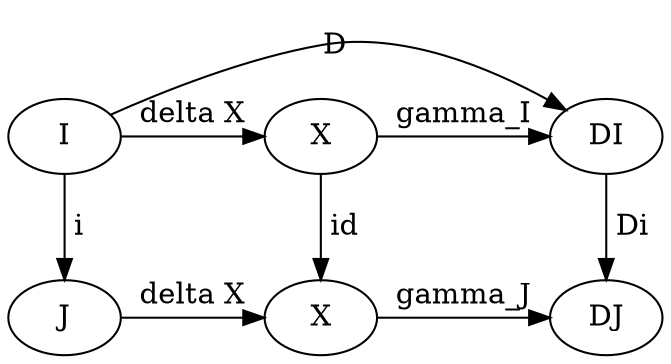 digraph cone {
  I -> X1 [label = "delta X"];
  X1 -> DI [label = "gamma_I"];
  I -> DI [label = "D"];
  J -> X2 [label = "delta X"];
  X2 -> DJ [label = "gamma_J"];

  X1 [label = "X"];
  X2 [label = "X"];
  {rank=same; I; X1; DI}
  {rank=same; J; X2; DJ}

  I  -> J [label = " i"];
  X1 -> X2 [label = " id"];
  DI -> DJ [label = " Di"];
}
